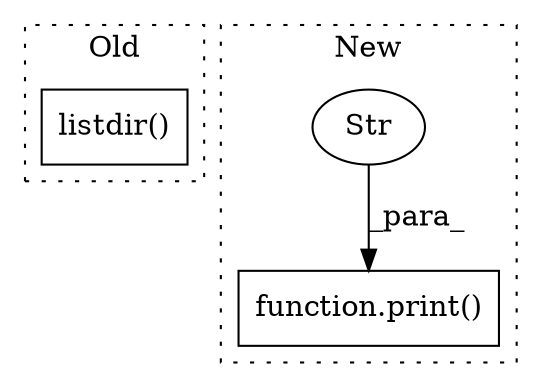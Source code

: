 digraph G {
subgraph cluster0 {
1 [label="listdir()" a="75" s="407,432" l="11,1" shape="box"];
label = "Old";
style="dotted";
}
subgraph cluster1 {
2 [label="function.print()" a="75" s="787,833" l="6,1" shape="box"];
3 [label="Str" a="66" s="793" l="40" shape="ellipse"];
label = "New";
style="dotted";
}
3 -> 2 [label="_para_"];
}